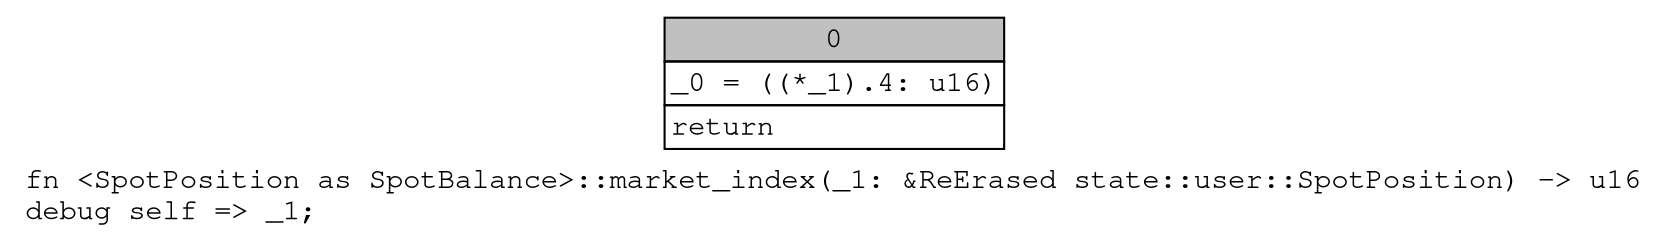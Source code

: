 digraph Mir_0_4331 {
    graph [fontname="Courier, monospace"];
    node [fontname="Courier, monospace"];
    edge [fontname="Courier, monospace"];
    label=<fn &lt;SpotPosition as SpotBalance&gt;::market_index(_1: &amp;ReErased state::user::SpotPosition) -&gt; u16<br align="left"/>debug self =&gt; _1;<br align="left"/>>;
    bb0__0_4331 [shape="none", label=<<table border="0" cellborder="1" cellspacing="0"><tr><td bgcolor="gray" align="center" colspan="1">0</td></tr><tr><td align="left" balign="left">_0 = ((*_1).4: u16)<br/></td></tr><tr><td align="left">return</td></tr></table>>];
}
